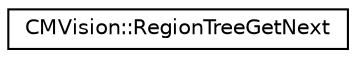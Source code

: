 digraph "Graphical Class Hierarchy"
{
 // INTERACTIVE_SVG=YES
  edge [fontname="Helvetica",fontsize="10",labelfontname="Helvetica",labelfontsize="10"];
  node [fontname="Helvetica",fontsize="10",shape=record];
  rankdir="LR";
  Node1 [label="CMVision::RegionTreeGetNext",height=0.2,width=0.4,color="black", fillcolor="white", style="filled",URL="$d2/df4/class_c_m_vision_1_1_region_tree_get_next.html"];
}
